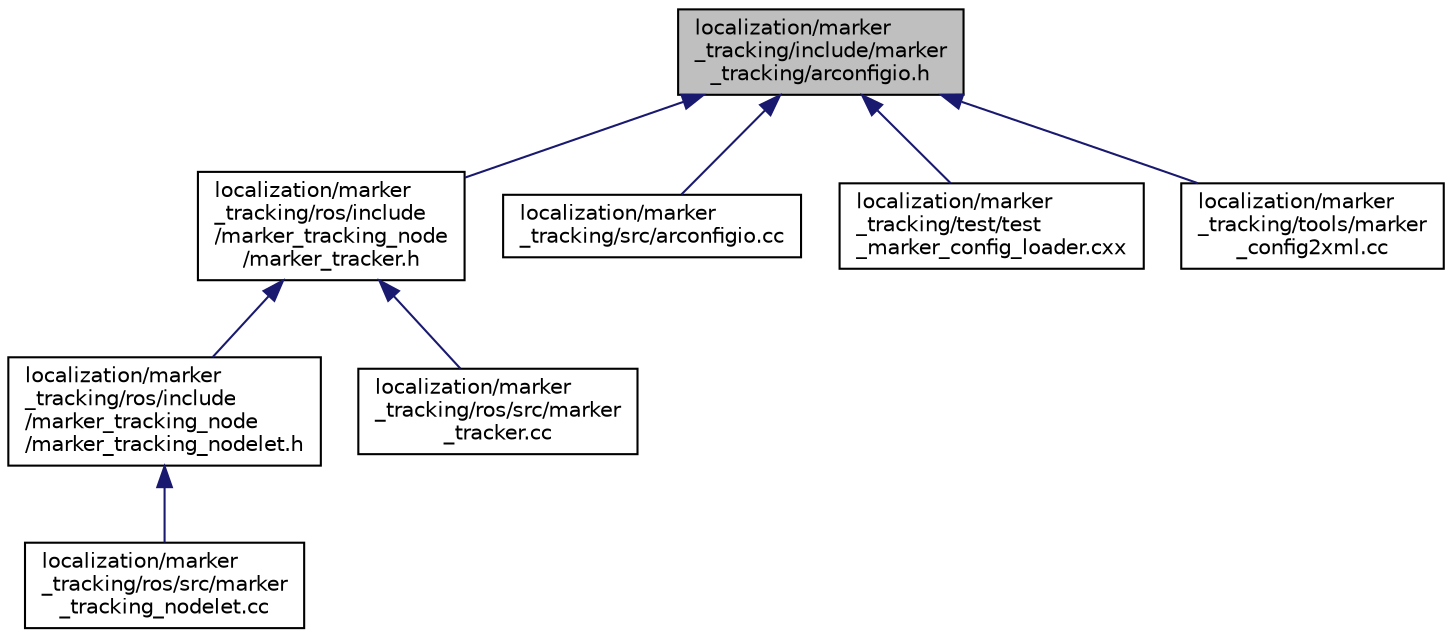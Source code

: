 digraph "localization/marker_tracking/include/marker_tracking/arconfigio.h"
{
 // LATEX_PDF_SIZE
  edge [fontname="Helvetica",fontsize="10",labelfontname="Helvetica",labelfontsize="10"];
  node [fontname="Helvetica",fontsize="10",shape=record];
  Node1 [label="localization/marker\l_tracking/include/marker\l_tracking/arconfigio.h",height=0.2,width=0.4,color="black", fillcolor="grey75", style="filled", fontcolor="black",tooltip=" "];
  Node1 -> Node2 [dir="back",color="midnightblue",fontsize="10",style="solid",fontname="Helvetica"];
  Node2 [label="localization/marker\l_tracking/ros/include\l/marker_tracking_node\l/marker_tracker.h",height=0.2,width=0.4,color="black", fillcolor="white", style="filled",URL="$marker__tracker_8h.html",tooltip=" "];
  Node2 -> Node3 [dir="back",color="midnightblue",fontsize="10",style="solid",fontname="Helvetica"];
  Node3 [label="localization/marker\l_tracking/ros/include\l/marker_tracking_node\l/marker_tracking_nodelet.h",height=0.2,width=0.4,color="black", fillcolor="white", style="filled",URL="$marker__tracking__nodelet_8h.html",tooltip=" "];
  Node3 -> Node4 [dir="back",color="midnightblue",fontsize="10",style="solid",fontname="Helvetica"];
  Node4 [label="localization/marker\l_tracking/ros/src/marker\l_tracking_nodelet.cc",height=0.2,width=0.4,color="black", fillcolor="white", style="filled",URL="$marker__tracking__nodelet_8cc.html",tooltip=" "];
  Node2 -> Node5 [dir="back",color="midnightblue",fontsize="10",style="solid",fontname="Helvetica"];
  Node5 [label="localization/marker\l_tracking/ros/src/marker\l_tracker.cc",height=0.2,width=0.4,color="black", fillcolor="white", style="filled",URL="$marker__tracker_8cc.html",tooltip=" "];
  Node1 -> Node6 [dir="back",color="midnightblue",fontsize="10",style="solid",fontname="Helvetica"];
  Node6 [label="localization/marker\l_tracking/src/arconfigio.cc",height=0.2,width=0.4,color="black", fillcolor="white", style="filled",URL="$arconfigio_8cc.html",tooltip=" "];
  Node1 -> Node7 [dir="back",color="midnightblue",fontsize="10",style="solid",fontname="Helvetica"];
  Node7 [label="localization/marker\l_tracking/test/test\l_marker_config_loader.cxx",height=0.2,width=0.4,color="black", fillcolor="white", style="filled",URL="$test__marker__config__loader_8cxx.html",tooltip=" "];
  Node1 -> Node8 [dir="back",color="midnightblue",fontsize="10",style="solid",fontname="Helvetica"];
  Node8 [label="localization/marker\l_tracking/tools/marker\l_config2xml.cc",height=0.2,width=0.4,color="black", fillcolor="white", style="filled",URL="$marker__config2xml_8cc.html",tooltip=" "];
}
